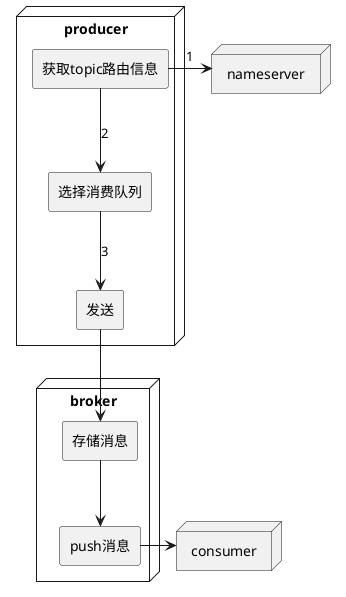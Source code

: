 @startuml
'https://plantuml.com/component-diagram

node producer{
    rectangle 获取topic路由信息
    rectangle 选择消费队列
    rectangle 发送
}

获取topic路由信息 -> nameserver : 1
获取topic路由信息 --> 选择消费队列 : 2
选择消费队列 --> 发送 :3

node consumer {

}

node nameserver {
}

node broker {
    rectangle 存储消息
    rectangle push消息
}
发送 --> 存储消息
存储消息 --> push消息
push消息 -> consumer

@enduml